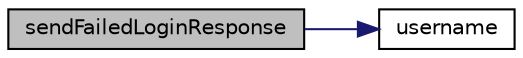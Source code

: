 digraph "sendFailedLoginResponse"
{
 // LATEX_PDF_SIZE
  bgcolor="transparent";
  edge [fontname="Helvetica",fontsize="10",labelfontname="Helvetica",labelfontsize="10"];
  node [fontname="Helvetica",fontsize="10",shape=record];
  rankdir="LR";
  Node1 [label="sendFailedLoginResponse",height=0.2,width=0.4,color="black", fillcolor="grey75", style="filled", fontcolor="black",tooltip="Obtiene la instancia de peticiones de acceso fallidas."];
  Node1 -> Node2 [color="midnightblue",fontsize="10",style="solid",fontname="Helvetica"];
  Node2 [label="username",height=0.2,width=0.4,color="black",URL="$de/d5f/classApp_1_1Http_1_1Controllers_1_1Auth_1_1LoginController.html#a7475524fbb2e38dd6c9f7a6661b0bb81",tooltip="Obtiene el campo usado como nombre de usuario para el acceso a la aplicación, usado por el controlado..."];
}

